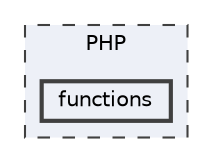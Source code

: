 digraph "PHP/functions"
{
 // LATEX_PDF_SIZE
  bgcolor="transparent";
  edge [fontname=Helvetica,fontsize=10,labelfontname=Helvetica,labelfontsize=10];
  node [fontname=Helvetica,fontsize=10,shape=box,height=0.2,width=0.4];
  compound=true
  subgraph clusterdir_481378f6cae04fdd9dbd5950451d9ca5 {
    graph [ bgcolor="#edf0f7", pencolor="grey25", label="PHP", fontname=Helvetica,fontsize=10 style="filled,dashed", URL="dir_481378f6cae04fdd9dbd5950451d9ca5.html",tooltip=""]
  dir_c26bd579f418398b6ced80ec295713bf [label="functions", fillcolor="#edf0f7", color="grey25", style="filled,bold", URL="dir_c26bd579f418398b6ced80ec295713bf.html",tooltip=""];
  }
}
